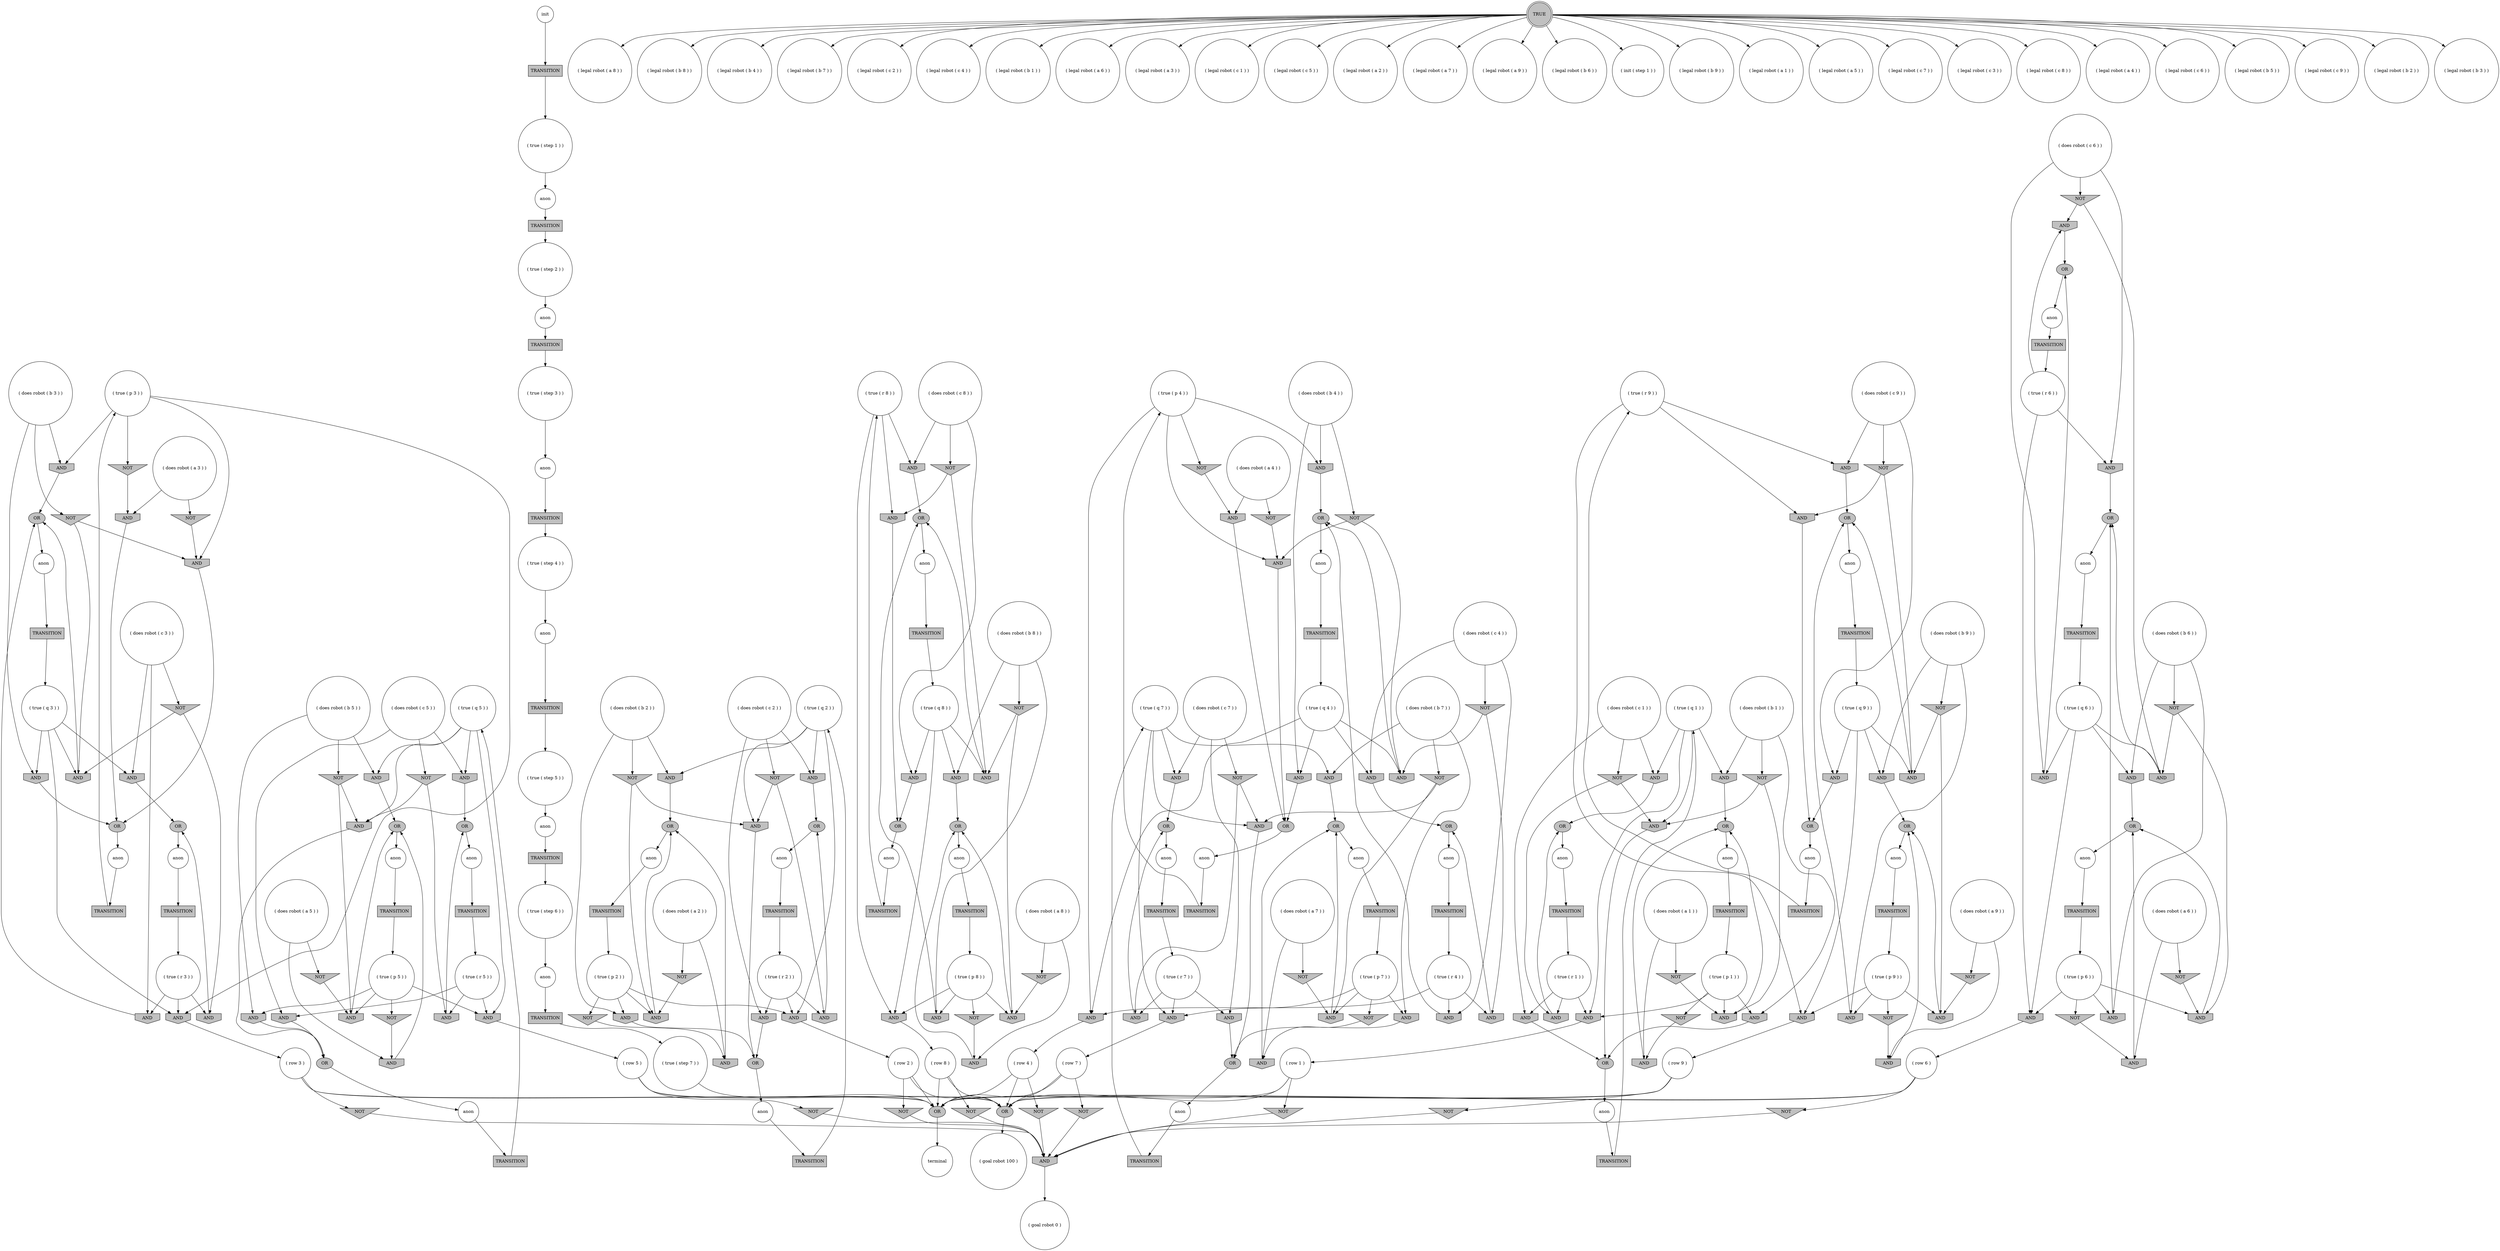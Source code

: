 digraph propNet
{
	"@2a85f3d6"[shape=invhouse, style= filled, fillcolor=grey, label="AND"]; "@2a85f3d6"->"@7379567c"; 
	"@4ee3990b"[shape=ellipse, style= filled, fillcolor=grey, label="OR"]; "@4ee3990b"->"@4054c9a3"; 
	"@4fee225"[shape=circle, style= filled, fillcolor=white, label="( true ( p 3 ) )"]; "@4fee225"->"@5e87512"; "@4fee225"->"@6ed8a125"; "@4fee225"->"@7a0d637d"; "@4fee225"->"@46f5331a"; 
	"@604c9c17"[shape=invhouse, style= filled, fillcolor=grey, label="AND"]; "@604c9c17"->"@27ecfcd9"; 
	"@3dccbdf7"[shape=circle, style= filled, fillcolor=white, label="( true ( step 7 ) )"]; "@3dccbdf7"->"@447d4275"; 
	"@a200d0c"[shape=circle, style= filled, fillcolor=white, label="( does robot ( b 9 ) )"]; "@a200d0c"->"@7dcb3cd"; "@a200d0c"->"@1e311410"; "@a200d0c"->"@3e389405"; 
	"@5b181df3"[shape=invhouse, style= filled, fillcolor=grey, label="AND"]; "@5b181df3"->"@2a717ef5"; 
	"@78faa02"[shape=circle, style= filled, fillcolor=white, label="( does robot ( a 2 ) )"]; "@78faa02"->"@68e26d2e"; "@78faa02"->"@1259b924"; 
	"@4d0948bd"[shape=circle, style= filled, fillcolor=white, label="( legal robot ( a 8 ) )"]; 
	"@19d1b44b"[shape=circle, style= filled, fillcolor=white, label="( legal robot ( b 8 ) )"]; 
	"@a32087b"[shape=invtriangle, style= filled, fillcolor=grey, label="NOT"]; "@a32087b"->"@5acac877"; "@a32087b"->"@7ab05cd7"; 
	"@72d86c58"[shape=invhouse, style= filled, fillcolor=grey, label="AND"]; "@72d86c58"->"@36656758"; 
	"@69099257"[shape=box, style= filled, fillcolor=grey, label="TRANSITION"]; "@69099257"->"@239d5fe6"; 
	"@3c250cce"[shape=invtriangle, style= filled, fillcolor=grey, label="NOT"]; "@3c250cce"->"@246bc73b"; "@3c250cce"->"@7ab05cd7"; 
	"@3b7a687b"[shape=invhouse, style= filled, fillcolor=grey, label="AND"]; "@3b7a687b"->"@2fe41869"; 
	"@2a788315"[shape=ellipse, style= filled, fillcolor=grey, label="OR"]; "@2a788315"->"@4de5ed7b"; 
	"@68e26d2e"[shape=invtriangle, style= filled, fillcolor=grey, label="NOT"]; "@68e26d2e"->"@246bc73b"; 
	"@62e8ef4c"[shape=circle, style= filled, fillcolor=white, label="( true ( q 7 ) )"]; "@62e8ef4c"->"@89de832"; "@62e8ef4c"->"@208c5a4f"; "@62e8ef4c"->"@44d79c75"; "@62e8ef4c"->"@40389922"; 
	"@5c66b06b"[shape=box, style= filled, fillcolor=grey, label="TRANSITION"]; "@5c66b06b"->"@36fb2f8"; 
	"@60f0761a"[shape=invhouse, style= filled, fillcolor=grey, label="AND"]; "@60f0761a"->"@4daaf194"; 
	"@4f0e284f"[shape=circle, style= filled, fillcolor=white, label="anon"]; "@4f0e284f"->"@5c66b06b"; 
	"@3dd4ab05"[shape=invhouse, style= filled, fillcolor=grey, label="AND"]; "@3dd4ab05"->"@14985016"; 
	"@5437086a"[shape=box, style= filled, fillcolor=grey, label="TRANSITION"]; "@5437086a"->"@88d00c6"; 
	"@5987955b"[shape=invtriangle, style= filled, fillcolor=grey, label="NOT"]; "@5987955b"->"@545eb748"; 
	"@5a347448"[shape=circle, style= filled, fillcolor=white, label="anon"]; "@5a347448"->"@763dcf03"; 
	"@49cda7e7"[shape=circle, style= filled, fillcolor=white, label="( true ( r 3 ) )"]; "@49cda7e7"->"@46f5331a"; "@49cda7e7"->"@3a65724d"; "@49cda7e7"->"@6d6de4e1"; 
	"@34bdb859"[shape=circle, style= filled, fillcolor=white, label="( does robot ( a 4 ) )"]; "@34bdb859"->"@1391f61c"; "@34bdb859"->"@391a74ef"; 
	"@53d26552"[shape=invhouse, style= filled, fillcolor=grey, label="AND"]; "@53d26552"->"@2a788315"; 
	"@4d68af51"[shape=ellipse, style= filled, fillcolor=grey, label="OR"]; "@4d68af51"->"@13ce168b"; 
	"@57398044"[shape=invhouse, style= filled, fillcolor=grey, label="AND"]; "@57398044"->"@47a5f7d3"; 
	"@51de8adb"[shape=invhouse, style= filled, fillcolor=grey, label="AND"]; "@51de8adb"->"@3f2a09d5"; 
	"@d032cf5"[shape=circle, style= filled, fillcolor=white, label="( legal robot ( b 4 ) )"]; 
	"@7366c3a0"[shape=box, style= filled, fillcolor=grey, label="TRANSITION"]; "@7366c3a0"->"@2dd7e4d6"; 
	"@4631c43f"[shape=invhouse, style= filled, fillcolor=grey, label="AND"]; "@4631c43f"->"@3f2a09d5"; 
	"@61747f59"[shape=circle, style= filled, fillcolor=white, label="( true ( p 1 ) )"]; "@61747f59"->"@6719fc9e"; "@61747f59"->"@3b7a687b"; "@61747f59"->"@4daa34dc"; "@61747f59"->"@382f3bf0"; 
	"@697eb767"[shape=invhouse, style= filled, fillcolor=grey, label="AND"]; "@697eb767"->"@4bcd2d49"; 
	"@7a3e72"[shape=circle, style= filled, fillcolor=white, label="( true ( r 9 ) )"]; "@7a3e72"->"@72d86c58"; "@7a3e72"->"@22509bfc"; "@7a3e72"->"@615e7597"; 
	"@6f548414"[shape=circle, style= filled, fillcolor=white, label="anon"]; "@6f548414"->"@294e430c"; 
	"@1837b90c"[shape=circle, style= filled, fillcolor=white, label="( does robot ( a 6 ) )"]; "@1837b90c"->"@7255cf3f"; "@1837b90c"->"@5270cdd2"; 
	"@428c6e04"[shape=invtriangle, style= filled, fillcolor=grey, label="NOT"]; "@428c6e04"->"@4cb88448"; 
	"@5eb10190"[shape=circle, style= filled, fillcolor=white, label="( legal robot ( b 7 ) )"]; 
	"@500ab58d"[shape=circle, style= filled, fillcolor=white, label="( true ( step 5 ) )"]; "@500ab58d"->"@2bd9c3e7"; 
	"@21ff3fcf"[shape=ellipse, style= filled, fillcolor=grey, label="OR"]; "@21ff3fcf"->"@7cb64078"; 
	"@6ba5d6d6"[shape=invhouse, style= filled, fillcolor=grey, label="AND"]; "@6ba5d6d6"->"@5b489c06"; 
	"@79444986"[shape=box, style= filled, fillcolor=grey, label="TRANSITION"]; "@79444986"->"@6437153d"; 
	"@32c5f9fe"[shape=circle, style= filled, fillcolor=white, label="( legal robot ( c 2 ) )"]; 
	"@7255cf3f"[shape=invtriangle, style= filled, fillcolor=grey, label="NOT"]; "@7255cf3f"->"@2e686cea"; 
	"@1a18c28a"[shape=invtriangle, style= filled, fillcolor=grey, label="NOT"]; "@1a18c28a"->"@4cb88448"; 
	"@5cd5a2a9"[shape=invtriangle, style= filled, fillcolor=grey, label="NOT"]; "@5cd5a2a9"->"@697eb767"; "@5cd5a2a9"->"@4daa34dc"; 
	"@36656758"[shape=circle, style= filled, fillcolor=white, label="( row 9 )"]; "@36656758"->"@25f45022"; "@36656758"->"@447d4275"; "@36656758"->"@260fa385"; 
	"@763dcf03"[shape=box, style= filled, fillcolor=grey, label="TRANSITION"]; "@763dcf03"->"@73f17a73"; 
	"@b583a80"[shape=circle, style= filled, fillcolor=white, label="anon"]; "@b583a80"->"@69099257"; 
	"@7041825e"[shape=circle, style= filled, fillcolor=white, label="( true ( p 4 ) )"]; "@7041825e"->"@24e1fb6c"; "@7041825e"->"@3a0fbd45"; "@7041825e"->"@7d9ab9c5"; "@7041825e"->"@488d12e4"; 
	"@59e3bddb"[shape=box, style= filled, fillcolor=grey, label="TRANSITION"]; "@59e3bddb"->"@6fbae5f5"; 
	"@5a7691c0"[shape=doublecircle, style= filled, fillcolor=grey, label="TRUE"]; "@5a7691c0"->"@5eb10190"; "@5a7691c0"->"@5d038b78"; "@5a7691c0"->"@1b845568"; "@5a7691c0"->"@aede59e"; "@5a7691c0"->"@690aefdb"; "@5a7691c0"->"@32c5f9fe"; "@5a7691c0"->"@8059dbd"; "@5a7691c0"->"@3ae86a5f"; "@5a7691c0"->"@87dedad"; "@5a7691c0"->"@4d0948bd"; "@5a7691c0"->"@19d1b44b"; "@5a7691c0"->"@1e5b02a6"; "@5a7691c0"->"@75e4f66a"; "@5a7691c0"->"@1693b52b"; "@5a7691c0"->"@37efd36"; "@5a7691c0"->"@36ddc581"; "@5a7691c0"->"@48586403"; "@5a7691c0"->"@230e2610"; "@5a7691c0"->"@13b9a2fd"; "@5a7691c0"->"@d032cf5"; "@5a7691c0"->"@639facbc"; "@5a7691c0"->"@1271ba"; "@5a7691c0"->"@1c8697ce"; "@5a7691c0"->"@7b9a29"; "@5a7691c0"->"@621e605"; "@5a7691c0"->"@28b6e768"; "@5a7691c0"->"@4b7c8f7f"; "@5a7691c0"->"@3b5b25a1"; 
	"@382f3bf0"[shape=invhouse, style= filled, fillcolor=grey, label="AND"]; "@382f3bf0"->"@4bcd2d49"; 
	"@59727745"[shape=invhouse, style= filled, fillcolor=grey, label="AND"]; "@59727745"->"@4bcd2d49"; 
	"@1e311410"[shape=invhouse, style= filled, fillcolor=grey, label="AND"]; "@1e311410"->"@5b489c06"; 
	"@22509bfc"[shape=invhouse, style= filled, fillcolor=grey, label="AND"]; "@22509bfc"->"@213e2b4a"; 
	"@6f54c08a"[shape=box, style= filled, fillcolor=grey, label="TRANSITION"]; "@6f54c08a"->"@7041825e"; 
	"@59c87031"[shape=box, style= filled, fillcolor=grey, label="TRANSITION"]; "@59c87031"->"@654481bb"; 
	"@5e7d093a"[shape=circle, style= filled, fillcolor=white, label="( does robot ( c 7 ) )"]; "@5e7d093a"->"@7b60e796"; "@5e7d093a"->"@777490ad"; "@5e7d093a"->"@208c5a4f"; 
	"@488d12e4"[shape=invhouse, style= filled, fillcolor=grey, label="AND"]; "@488d12e4"->"@1997f158"; 
	"@4302a01f"[shape=invtriangle, style= filled, fillcolor=grey, label="NOT"]; "@4302a01f"->"@4b48f7e0"; "@4302a01f"->"@615e7597"; 
	"@5f47ff11"[shape=circle, style= filled, fillcolor=white, label="( does robot ( c 8 ) )"]; "@5f47ff11"->"@45a1472d"; "@5f47ff11"->"@604c9c17"; "@5f47ff11"->"@397af435"; 
	"@1461c98"[shape=circle, style= filled, fillcolor=white, label="anon"]; "@1461c98"->"@6f93ee4"; 
	"@6ed8a125"[shape=invtriangle, style= filled, fillcolor=grey, label="NOT"]; "@6ed8a125"->"@503bbcfd"; 
	"@69beea90"[shape=circle, style= filled, fillcolor=white, label="( true ( step 2 ) )"]; "@69beea90"->"@5358aac4"; 
	"@47a5f7d3"[shape=circle, style= filled, fillcolor=white, label="( row 5 )"]; "@47a5f7d3"->"@25f45022"; "@47a5f7d3"->"@373968f1"; "@47a5f7d3"->"@447d4275"; 
	"@682f8c99"[shape=circle, style= filled, fillcolor=white, label="anon"]; "@682f8c99"->"@1d262f7c"; 
	"@37cc1f09"[shape=circle, style= filled, fillcolor=white, label="anon"]; "@37cc1f09"->"@59e3bddb"; 
	"@709fa12f"[shape=invhouse, style= filled, fillcolor=grey, label="AND"]; "@709fa12f"->"@7379567c"; 
	"@7379567c"[shape=ellipse, style= filled, fillcolor=grey, label="OR"]; "@7379567c"->"@231d221e"; 
	"@40389922"[shape=invhouse, style= filled, fillcolor=grey, label="AND"]; "@40389922"->"@41556f4c"; 
	"@252cdd20"[shape=box, style= filled, fillcolor=grey, label="TRANSITION"]; "@252cdd20"->"@62e8ef4c"; 
	"@239d5fe6"[shape=circle, style= filled, fillcolor=white, label="( true ( q 1 ) )"]; "@239d5fe6"->"@3b7a687b"; "@239d5fe6"->"@697eb767"; "@239d5fe6"->"@1e26fbfc"; "@239d5fe6"->"@60f0761a"; 
	"@226946d2"[shape=circle, style= filled, fillcolor=white, label="( does robot ( c 3 ) )"]; "@226946d2"->"@7896b1b8"; "@226946d2"->"@2331ebb3"; "@226946d2"->"@3a65724d"; 
	"@2331ebb3"[shape=invhouse, style= filled, fillcolor=grey, label="AND"]; "@2331ebb3"->"@29be513c"; 
	"@3f2221f6"[shape=box, style= filled, fillcolor=grey, label="TRANSITION"]; "@3f2221f6"->"@7929b073"; 
	"@2da896a4"[shape=circle, style= filled, fillcolor=white, label="( true ( q 3 ) )"]; "@2da896a4"->"@2331ebb3"; "@2da896a4"->"@54182d86"; "@2da896a4"->"@46f5331a"; "@2da896a4"->"@27013985"; 
	"@7db81d4f"[shape=invtriangle, style= filled, fillcolor=grey, label="NOT"]; "@7db81d4f"->"@4cb88448"; 
	"@3b8845af"[shape=circle, style= filled, fillcolor=white, label="( true ( q 9 ) )"]; "@3b8845af"->"@72d86c58"; "@3b8845af"->"@1e311410"; "@3b8845af"->"@4b48f7e0"; "@3b8845af"->"@3a0b2771"; 
	"@8059dbd"[shape=circle, style= filled, fillcolor=white, label="( legal robot ( c 1 ) )"]; 
	"@690aefdb"[shape=circle, style= filled, fillcolor=white, label="( legal robot ( a 3 ) )"]; 
	"@c1dfe1a"[shape=box, style= filled, fillcolor=grey, label="TRANSITION"]; "@c1dfe1a"->"@4fee225"; 
	"@260fa385"[shape=invtriangle, style= filled, fillcolor=grey, label="NOT"]; "@260fa385"->"@4cb88448"; 
	"@3ae86a5f"[shape=circle, style= filled, fillcolor=white, label="( legal robot ( c 5 ) )"]; 
	"@87dedad"[shape=circle, style= filled, fillcolor=white, label="( legal robot ( a 2 ) )"]; 
	"@7a2760f"[shape=circle, style= filled, fillcolor=white, label="( true ( q 2 ) )"]; "@7a2760f"->"@28825459"; "@7a2760f"->"@2677622b"; "@7a2760f"->"@3f8b995c"; "@7a2760f"->"@7ab05cd7"; 
	"@64f007ad"[shape=box, style= filled, fillcolor=grey, label="TRANSITION"]; "@64f007ad"->"@6dc8f3cd"; 
	"@4e44ac6a"[shape=invhouse, style= filled, fillcolor=grey, label="AND"]; "@4e44ac6a"->"@3bba1894"; 
	"@503bbcfd"[shape=invhouse, style= filled, fillcolor=grey, label="AND"]; "@503bbcfd"->"@2142c63f"; 
	"@747df42c"[shape=invhouse, style= filled, fillcolor=grey, label="AND"]; "@747df42c"->"@5b489c06"; 
	"@4ad9d6ae"[shape=circle, style= filled, fillcolor=white, label="( does robot ( c 1 ) )"]; "@4ad9d6ae"->"@59727745"; "@4ad9d6ae"->"@60f0761a"; "@4ad9d6ae"->"@6774a144"; 
	"@48586403"[shape=circle, style= filled, fillcolor=white, label="( legal robot ( a 1 ) )"]; 
	"@d325aef"[shape=box, style= filled, fillcolor=grey, label="TRANSITION"]; "@d325aef"->"@69beea90"; 
	"@67cd2b82"[shape=circle, style= filled, fillcolor=white, label="anon"]; "@67cd2b82"->"@1b4920f8"; 
	"@7926b165"[shape=circle, style= filled, fillcolor=white, label="anon"]; "@7926b165"->"@515632d"; 
	"@7ab05cd7"[shape=invhouse, style= filled, fillcolor=grey, label="AND"]; "@7ab05cd7"->"@3f2a09d5"; 
	"@702d2da4"[shape=invtriangle, style= filled, fillcolor=grey, label="NOT"]; "@702d2da4"->"@4cb88448"; 
	"@7e91259"[shape=circle, style= filled, fillcolor=white, label="init"]; "@7e91259"->"@56b3951d"; 
	"@28825459"[shape=invhouse, style= filled, fillcolor=grey, label="AND"]; "@28825459"->"@31602bbc"; 
	"@2142c63f"[shape=ellipse, style= filled, fillcolor=grey, label="OR"]; "@2142c63f"->"@26e56328"; 
	"@45cd1cea"[shape=invhouse, style= filled, fillcolor=grey, label="AND"]; "@45cd1cea"->"@4ee3990b"; 
	"@6f93ee4"[shape=box, style= filled, fillcolor=grey, label="TRANSITION"]; "@6f93ee4"->"@61747f59"; 
	"@5527f4f9"[shape=circle, style= filled, fillcolor=white, label="( does robot ( c 4 ) )"]; "@5527f4f9"->"@3dd4ab05"; "@5527f4f9"->"@3339ed6d"; "@5527f4f9"->"@d38d2fc"; 
	"@77b31c23"[shape=invtriangle, style= filled, fillcolor=grey, label="NOT"]; "@77b31c23"->"@ffc7b3a"; 
	"@2dd7e4d6"[shape=circle, style= filled, fillcolor=white, label="( true ( r 7 ) )"]; "@2dd7e4d6"->"@7b60e796"; "@2dd7e4d6"->"@5c68b20"; "@2dd7e4d6"->"@40389922"; 
	"@6e8d1800"[shape=circle, style= filled, fillcolor=white, label="( does robot ( a 5 ) )"]; "@6e8d1800"->"@ffc7b3a"; "@6e8d1800"->"@7122e0b3"; 
	"@2ec50561"[shape=circle, style= filled, fillcolor=white, label="( row 8 )"]; "@2ec50561"->"@25f45022"; "@2ec50561"->"@702d2da4"; "@2ec50561"->"@447d4275"; 
	"@28b6e768"[shape=circle, style= filled, fillcolor=white, label="( legal robot ( c 9 ) )"]; 
	"@1b186cf9"[shape=circle, style= filled, fillcolor=white, label="( row 3 )"]; "@1b186cf9"->"@25f45022"; "@1b186cf9"->"@428c6e04"; "@1b186cf9"->"@447d4275"; 
	"@21044daf"[shape=invhouse, style= filled, fillcolor=grey, label="AND"]; "@21044daf"->"@7132c515"; 
	"@33469a69"[shape=invhouse, style= filled, fillcolor=grey, label="AND"]; "@33469a69"->"@3bba1894"; 
	"@7791c263"[shape=invhouse, style= filled, fillcolor=grey, label="AND"]; "@7791c263"->"@27ecfcd9"; 
	"@9b7c63f"[shape=ellipse, style= filled, fillcolor=grey, label="OR"]; "@9b7c63f"->"@385715"; 
	"@1bb1deea"[shape=circle, style= filled, fillcolor=white, label="anon"]; "@1bb1deea"->"@72373a9c"; 
	"@28ce41cc"[shape=circle, style= filled, fillcolor=white, label="( does robot ( b 5 ) )"]; "@28ce41cc"->"@15357784"; "@28ce41cc"->"@4903f4aa"; "@28ce41cc"->"@7d41cd01"; 
	"@231d221e"[shape=circle, style= filled, fillcolor=white, label="anon"]; "@231d221e"->"@35f784d7"; 
	"@72b0f2b2"[shape=circle, style= filled, fillcolor=white, label="( true ( r 4 ) )"]; "@72b0f2b2"->"@3339ed6d"; "@72b0f2b2"->"@488d12e4"; "@72b0f2b2"->"@da3a52c"; 
	"@4903f4aa"[shape=invhouse, style= filled, fillcolor=grey, label="AND"]; "@4903f4aa"->"@3a09a47d"; 
	"@2f995c9a"[shape=box, style= filled, fillcolor=grey, label="TRANSITION"]; "@2f995c9a"->"@372f2b32"; 
	"@45a1472d"[shape=invhouse, style= filled, fillcolor=grey, label="AND"]; "@45a1472d"->"@3aa1e2da"; 
	"@7c260829"[shape=invtriangle, style= filled, fillcolor=grey, label="NOT"]; "@7c260829"->"@24e1fb6c"; "@7c260829"->"@53d26552"; 
	"@397af435"[shape=invtriangle, style= filled, fillcolor=grey, label="NOT"]; "@397af435"->"@3736e10e"; "@397af435"->"@19fc4e"; 
	"@76c5a2f7"[shape=box, style= filled, fillcolor=grey, label="TRANSITION"]; "@76c5a2f7"->"@2da896a4"; 
	"@35f784d7"[shape=box, style= filled, fillcolor=grey, label="TRANSITION"]; "@35f784d7"->"@404b7c69"; 
	"@51707653"[shape=invtriangle, style= filled, fillcolor=grey, label="NOT"]; "@51707653"->"@2e686cea"; "@51707653"->"@6135b95d"; 
	"@da3a52c"[shape=invhouse, style= filled, fillcolor=grey, label="AND"]; "@da3a52c"->"@14985016"; 
	"@615e7597"[shape=invhouse, style= filled, fillcolor=grey, label="AND"]; "@615e7597"->"@3b6cdbb8"; 
	"@20eb607d"[shape=invhouse, style= filled, fillcolor=grey, label="AND"]; "@20eb607d"->"@3755e508"; 
	"@7896b1b8"[shape=invtriangle, style= filled, fillcolor=grey, label="NOT"]; "@7896b1b8"->"@6d6de4e1"; "@7896b1b8"->"@27013985"; 
	"@6719fc9e"[shape=invtriangle, style= filled, fillcolor=grey, label="NOT"]; "@6719fc9e"->"@5b181df3"; 
	"@75e4f66a"[shape=circle, style= filled, fillcolor=white, label="( legal robot ( a 9 ) )"]; 
	"@2fe6707"[shape=box, style= filled, fillcolor=grey, label="TRANSITION"]; "@2fe6707"->"@6ce5d622"; 
	"@57425f38"[shape=circle, style= filled, fillcolor=white, label="anon"]; "@57425f38"->"@5fb57890"; 
	"@36ddc581"[shape=circle, style= filled, fillcolor=white, label="( legal robot ( b 9 ) )"]; 
	"@1fe5052b"[shape=circle, style= filled, fillcolor=white, label="( true ( p 2 ) )"]; "@1fe5052b"->"@28825459"; "@1fe5052b"->"@51de8adb"; "@1fe5052b"->"@6531767b"; "@1fe5052b"->"@246bc73b"; 
	"@5270cdd2"[shape=invhouse, style= filled, fillcolor=grey, label="AND"]; "@5270cdd2"->"@3755e508"; 
	"@6774a144"[shape=invtriangle, style= filled, fillcolor=grey, label="NOT"]; "@6774a144"->"@697eb767"; "@6774a144"->"@1a07ac6c"; 
	"@203ba002"[shape=invtriangle, style= filled, fillcolor=grey, label="NOT"]; "@203ba002"->"@2a85f3d6"; "@203ba002"->"@6135b95d"; 
	"@76d4d81"[shape=circle, style= filled, fillcolor=white, label="( true ( step 6 ) )"]; "@76d4d81"->"@57425f38"; 
	"@5358aac4"[shape=circle, style= filled, fillcolor=white, label="anon"]; "@5358aac4"->"@59c87031"; 
	"@13b9a2fd"[shape=circle, style= filled, fillcolor=white, label="( legal robot ( c 7 ) )"]; 
	"@4de5ed7b"[shape=circle, style= filled, fillcolor=white, label="anon"]; "@4de5ed7b"->"@5113de03"; 
	"@54a5f709"[shape=invtriangle, style= filled, fillcolor=grey, label="NOT"]; "@54a5f709"->"@7a0d637d"; 
	"@f4e6d"[shape=circle, style= filled, fillcolor=white, label="( does robot ( c 6 ) )"]; "@f4e6d"->"@203ba002"; "@f4e6d"->"@8e43b44"; "@f4e6d"->"@709fa12f"; 
	"@52b41541"[shape=circle, style= filled, fillcolor=white, label="( true ( p 5 ) )"]; "@52b41541"->"@4903f4aa"; "@52b41541"->"@57398044"; "@52b41541"->"@6afa3ce5"; "@52b41541"->"@77b31c23"; 
	"@3b6cdbb8"[shape=ellipse, style= filled, fillcolor=grey, label="OR"]; "@3b6cdbb8"->"@67cd2b82"; 
	"@6e6e056e"[shape=ellipse, style= filled, fillcolor=grey, label="OR"]; "@6e6e056e"->"@7926b165"; 
	"@3f8b995c"[shape=invhouse, style= filled, fillcolor=grey, label="AND"]; "@3f8b995c"->"@6e6e056e"; 
	"@60437dcb"[shape=circle, style= filled, fillcolor=white, label="( true ( p 8 ) )"]; "@60437dcb"->"@734893da"; "@60437dcb"->"@63376afa"; "@60437dcb"->"@33469a69"; "@60437dcb"->"@7791c263"; 
	"@1d262f7c"[shape=box, style= filled, fillcolor=grey, label="TRANSITION"]; "@1d262f7c"->"@49c68e73"; 
	"@246bc73b"[shape=invhouse, style= filled, fillcolor=grey, label="AND"]; "@246bc73b"->"@6e6e056e"; 
	"@73f17a73"[shape=circle, style= filled, fillcolor=white, label="( true ( r 8 ) )"]; "@73f17a73"->"@3736e10e"; "@73f17a73"->"@734893da"; "@73f17a73"->"@604c9c17"; 
	"@63376afa"[shape=invtriangle, style= filled, fillcolor=grey, label="NOT"]; "@63376afa"->"@4b5075f9"; 
	"@36a3bb2e"[shape=circle, style= filled, fillcolor=white, label="anon"]; "@36a3bb2e"->"@1d59e6df"; 
	"@2ef49ac3"[shape=invhouse, style= filled, fillcolor=grey, label="AND"]; "@2ef49ac3"->"@4ee3990b"; 
	"@3f2a09d5"[shape=ellipse, style= filled, fillcolor=grey, label="OR"]; "@3f2a09d5"->"@60eb9f58"; 
	"@53e20a9a"[shape=box, style= filled, fillcolor=grey, label="TRANSITION"]; "@53e20a9a"->"@7a2760f"; 
	"@1f5b44d6"[shape=circle, style= filled, fillcolor=white, label="anon"]; "@1f5b44d6"->"@5437086a"; 
	"@7dcb3cd"[shape=invhouse, style= filled, fillcolor=grey, label="AND"]; "@7dcb3cd"->"@213e2b4a"; 
	"@54182d86"[shape=invhouse, style= filled, fillcolor=grey, label="AND"]; "@54182d86"->"@2142c63f"; 
	"@7d9ab9c5"[shape=invtriangle, style= filled, fillcolor=grey, label="NOT"]; "@7d9ab9c5"->"@391a74ef"; 
	"@7cb64078"[shape=circle, style= filled, fillcolor=white, label="anon"]; "@7cb64078"->"@79444986"; 
	"@88d00c6"[shape=circle, style= filled, fillcolor=white, label="( true ( step 4 ) )"]; "@88d00c6"->"@6f548414"; 
	"@7ef72e77"[shape=circle, style= filled, fillcolor=white, label="( true ( step 1 ) )"]; "@7ef72e77"->"@17f7be7b"; 
	"@56b3951d"[shape=box, style= filled, fillcolor=grey, label="TRANSITION"]; "@56b3951d"->"@7ef72e77"; 
	"@2e686cea"[shape=invhouse, style= filled, fillcolor=grey, label="AND"]; "@2e686cea"->"@3755e508"; 
	"@41556f4c"[shape=circle, style= filled, fillcolor=white, label="( row 7 )"]; "@41556f4c"->"@25f45022"; "@41556f4c"->"@4f8bff68"; "@41556f4c"->"@447d4275"; 
	"@1693b52b"[shape=circle, style= filled, fillcolor=white, label="( legal robot ( b 6 ) )"]; 
	"@46f5331a"[shape=invhouse, style= filled, fillcolor=grey, label="AND"]; "@46f5331a"->"@1b186cf9"; 
	"@3244331c"[shape=circle, style= filled, fillcolor=white, label="( true ( q 4 ) )"]; "@3244331c"->"@3dd4ab05"; "@3244331c"->"@2069a6cb"; "@3244331c"->"@53d26552"; "@3244331c"->"@488d12e4"; 
	"@3cdc904a"[shape=circle, style= filled, fillcolor=white, label="( true ( r 5 ) )"]; "@3cdc904a"->"@57398044"; "@3cdc904a"->"@292e2fba"; "@3cdc904a"->"@2ef49ac3"; 
	"@7d41cd01"[shape=invtriangle, style= filled, fillcolor=grey, label="NOT"]; "@7d41cd01"->"@71988d36"; "@7d41cd01"->"@6afa3ce5"; 
	"@5113de03"[shape=box, style= filled, fillcolor=grey, label="TRANSITION"]; "@5113de03"->"@3244331c"; 
	"@2c538cc2"[shape=circle, style= filled, fillcolor=white, label="anon"]; "@2c538cc2"->"@2fe6707"; 
	"@4f8bff68"[shape=invtriangle, style= filled, fillcolor=grey, label="NOT"]; "@4f8bff68"->"@4cb88448"; 
	"@6fbae5f5"[shape=circle, style= filled, fillcolor=white, label="( true ( q 8 ) )"]; "@6fbae5f5"->"@734893da"; "@6fbae5f5"->"@4e44ac6a"; "@6fbae5f5"->"@19fc4e"; "@6fbae5f5"->"@45a1472d"; 
	"@1d256a73"[shape=circle, style= filled, fillcolor=white, label="( does robot ( c 5 ) )"]; "@1d256a73"->"@292e2fba"; "@1d256a73"->"@45cd1cea"; "@1d256a73"->"@1f72e08e"; 
	"@50661532"[shape=circle, style= filled, fillcolor=white, label="( does robot ( b 8 ) )"]; "@50661532"->"@4e44ac6a"; "@50661532"->"@7791c263"; "@50661532"->"@5df9aeda"; 
	"@72373a9c"[shape=box, style= filled, fillcolor=grey, label="TRANSITION"]; "@72373a9c"->"@72b0f2b2"; 
	"@1f72e08e"[shape=invtriangle, style= filled, fillcolor=grey, label="NOT"]; "@1f72e08e"->"@71988d36"; "@1f72e08e"->"@2ef49ac3"; 
	"@5e87512"[shape=invhouse, style= filled, fillcolor=grey, label="AND"]; "@5e87512"->"@4d68af51"; 
	"@24e1fb6c"[shape=invhouse, style= filled, fillcolor=grey, label="AND"]; "@24e1fb6c"->"@9b7c63f"; 
	"@3736e10e"[shape=invhouse, style= filled, fillcolor=grey, label="AND"]; "@3736e10e"->"@3aa1e2da"; 
	"@734893da"[shape=invhouse, style= filled, fillcolor=grey, label="AND"]; "@734893da"->"@2ec50561"; 
	"@4271c5bc"[shape=circle, style= filled, fillcolor=white, label="anon"]; "@4271c5bc"->"@2f995c9a"; 
	"@54bec43f"[shape=invhouse, style= filled, fillcolor=grey, label="AND"]; "@54bec43f"->"@d2a7c1e"; 
	"@4b48f7e0"[shape=invhouse, style= filled, fillcolor=grey, label="AND"]; "@4b48f7e0"->"@213e2b4a"; 
	"@208c5a4f"[shape=invhouse, style= filled, fillcolor=grey, label="AND"]; "@208c5a4f"->"@7e820d53"; 
	"@4cb88448"[shape=invhouse, style= filled, fillcolor=grey, label="AND"]; "@4cb88448"->"@76ea7776"; 
	"@3a0b2771"[shape=invhouse, style= filled, fillcolor=grey, label="AND"]; "@3a0b2771"->"@3b6cdbb8"; 
	"@246972f1"[shape=box, style= filled, fillcolor=grey, label="TRANSITION"]; "@246972f1"->"@3b8845af"; 
	"@dc74f8d"[shape=circle, style= filled, fillcolor=white, label="anon"]; "@dc74f8d"->"@4a8822a0"; 
	"@1c8697ce"[shape=circle, style= filled, fillcolor=white, label="( legal robot ( a 4 ) )"]; 
	"@621e605"[shape=circle, style= filled, fillcolor=white, label="( legal robot ( b 5 ) )"]; 
	"@2069a6cb"[shape=invhouse, style= filled, fillcolor=grey, label="AND"]; "@2069a6cb"->"@9b7c63f"; 
	"@3755e508"[shape=ellipse, style= filled, fillcolor=grey, label="OR"]; "@3755e508"->"@682f8c99"; 
	"@654481bb"[shape=circle, style= filled, fillcolor=white, label="( true ( step 3 ) )"]; "@654481bb"->"@1f5b44d6"; 
	"@4e64f6fe"[shape=circle, style= filled, fillcolor=white, label="( does robot ( a 7 ) )"]; "@4e64f6fe"->"@545eb748"; "@4e64f6fe"->"@4693c5e7"; 
	"@663f3fbd"[shape=ellipse, style= filled, fillcolor=grey, label="OR"]; "@663f3fbd"->"@4271c5bc"; 
	"@7d8e9adf"[shape=box, style= filled, fillcolor=grey, label="TRANSITION"]; "@7d8e9adf"->"@76d4d81"; 
	"@7122e0b3"[shape=invtriangle, style= filled, fillcolor=grey, label="NOT"]; "@7122e0b3"->"@6afa3ce5"; 
	"@3a09a47d"[shape=ellipse, style= filled, fillcolor=grey, label="OR"]; "@3a09a47d"->"@4f0e284f"; 
	"@1cf7cbd1"[shape=invtriangle, style= filled, fillcolor=grey, label="NOT"]; "@1cf7cbd1"->"@33469a69"; 
	"@837e21f"[shape=invtriangle, style= filled, fillcolor=grey, label="NOT"]; "@837e21f"->"@4daa34dc"; 
	"@5df9aeda"[shape=invtriangle, style= filled, fillcolor=grey, label="NOT"]; "@5df9aeda"->"@19fc4e"; "@5df9aeda"->"@33469a69"; 
	"@31602bbc"[shape=circle, style= filled, fillcolor=white, label="( row 2 )"]; "@31602bbc"->"@25f45022"; "@31602bbc"->"@7db81d4f"; "@31602bbc"->"@447d4275"; 
	"@3e087400"[shape=circle, style= filled, fillcolor=white, label="( does robot ( a 8 ) )"]; "@3e087400"->"@4b5075f9"; "@3e087400"->"@1cf7cbd1"; 
	"@4daaf194"[shape=ellipse, style= filled, fillcolor=grey, label="OR"]; "@4daaf194"->"@11da5362"; 
	"@324a897c"[shape=circle, style= filled, fillcolor=white, label="( does robot ( c 9 ) )"]; "@324a897c"->"@22509bfc"; "@324a897c"->"@4302a01f"; "@324a897c"->"@3a0b2771"; 
	"@788c1852"[shape=circle, style= filled, fillcolor=white, label="anon"]; "@788c1852"->"@246972f1"; 
	"@1391f61c"[shape=invtriangle, style= filled, fillcolor=grey, label="NOT"]; "@1391f61c"->"@24e1fb6c"; 
	"@6fe99db4"[shape=invtriangle, style= filled, fillcolor=grey, label="NOT"]; "@6fe99db4"->"@5270cdd2"; 
	"@23f9e6e5"[shape=invtriangle, style= filled, fillcolor=grey, label="NOT"]; "@23f9e6e5"->"@6ba5d6d6"; 
	"@2677622b"[shape=invhouse, style= filled, fillcolor=grey, label="AND"]; "@2677622b"->"@663f3fbd"; 
	"@2a717ef5"[shape=ellipse, style= filled, fillcolor=grey, label="OR"]; "@2a717ef5"->"@1461c98"; 
	"@292e2fba"[shape=invhouse, style= filled, fillcolor=grey, label="AND"]; "@292e2fba"->"@3a09a47d"; 
	"@ffc7b3a"[shape=invhouse, style= filled, fillcolor=grey, label="AND"]; "@ffc7b3a"->"@72dd23cf"; 
	"@6531767b"[shape=invtriangle, style= filled, fillcolor=grey, label="NOT"]; "@6531767b"->"@1259b924"; 
	"@3aa1e2da"[shape=ellipse, style= filled, fillcolor=grey, label="OR"]; "@3aa1e2da"->"@5a347448"; 
	"@1e5b02a6"[shape=circle, style= filled, fillcolor=white, label="( legal robot ( a 7 ) )"]; 
	"@2fe41869"[shape=circle, style= filled, fillcolor=white, label="( row 1 )"]; "@2fe41869"->"@25f45022"; "@2fe41869"->"@3a8721bd"; "@2fe41869"->"@447d4275"; 
	"@5fb57890"[shape=box, style= filled, fillcolor=grey, label="TRANSITION"]; "@5fb57890"->"@3dccbdf7"; 
	"@6dc8f3cd"[shape=circle, style= filled, fillcolor=white, label="( true ( r 1 ) )"]; "@6dc8f3cd"->"@59727745"; "@6dc8f3cd"->"@3b7a687b"; "@6dc8f3cd"->"@1a07ac6c"; 
	"@603a9c52"[shape=circle, style= filled, fillcolor=white, label="anon"]; "@603a9c52"->"@252cdd20"; 
	"@29be513c"[shape=ellipse, style= filled, fillcolor=grey, label="OR"]; "@29be513c"->"@dc74f8d"; 
	"@777490ad"[shape=invtriangle, style= filled, fillcolor=grey, label="NOT"]; "@777490ad"->"@5c68b20"; "@777490ad"->"@44d79c75"; 
	"@4bcd2d49"[shape=ellipse, style= filled, fillcolor=grey, label="OR"]; "@4bcd2d49"->"@b583a80"; 
	"@4ab8fba5"[shape=circle, style= filled, fillcolor=white, label="( goal robot 100 )"]; 
	"@213e2b4a"[shape=ellipse, style= filled, fillcolor=grey, label="OR"]; "@213e2b4a"->"@788c1852"; 
	"@14985016"[shape=ellipse, style= filled, fillcolor=grey, label="OR"]; "@14985016"->"@1bb1deea"; 
	"@6ce5d622"[shape=circle, style= filled, fillcolor=white, label="( true ( q 6 ) )"]; "@6ce5d622"->"@20eb607d"; "@6ce5d622"->"@21044daf"; "@6ce5d622"->"@6135b95d"; "@6ce5d622"->"@709fa12f"; 
	"@7929b073"[shape=circle, style= filled, fillcolor=white, label="( true ( p 9 ) )"]; "@7929b073"->"@7dcb3cd"; "@7929b073"->"@72d86c58"; "@7929b073"->"@23f9e6e5"; "@7929b073"->"@747df42c"; 
	"@3a65724d"[shape=invhouse, style= filled, fillcolor=grey, label="AND"]; "@3a65724d"->"@4d68af51"; 
	"@4693c5e7"[shape=invtriangle, style= filled, fillcolor=grey, label="NOT"]; "@4693c5e7"->"@69af0fcf"; 
	"@696e1ccd"[shape=circle, style= filled, fillcolor=white, label="( does robot ( b 2 ) )"]; "@696e1ccd"->"@3c250cce"; "@696e1ccd"->"@51de8adb"; "@696e1ccd"->"@3f8b995c"; 
	"@76ea7776"[shape=circle, style= filled, fillcolor=white, label="( goal robot 0 )"]; 
	"@66de04cd"[shape=invtriangle, style= filled, fillcolor=grey, label="NOT"]; "@66de04cd"->"@7a0d637d"; "@66de04cd"->"@27013985"; 
	"@515632d"[shape=box, style= filled, fillcolor=grey, label="TRANSITION"]; "@515632d"->"@1fe5052b"; 
	"@10ed7f5c"[shape=invhouse, style= filled, fillcolor=grey, label="AND"]; "@10ed7f5c"->"@324a4e31"; 
	"@27ecfcd9"[shape=ellipse, style= filled, fillcolor=grey, label="OR"]; "@27ecfcd9"->"@37cc1f09"; 
	"@639facbc"[shape=circle, style= filled, fillcolor=white, label="( legal robot ( c 3 ) )"]; 
	"@4ec57f88"[shape=circle, style= filled, fillcolor=white, label="( does robot ( a 1 ) )"]; "@4ec57f88"->"@5b181df3"; "@4ec57f88"->"@837e21f"; 
	"@7bfb7cbb"[shape=circle, style= filled, fillcolor=white, label="anon"]; "@7bfb7cbb"->"@3f2221f6"; 
	"@385715"[shape=circle, style= filled, fillcolor=white, label="anon"]; "@385715"->"@6f54c08a"; 
	"@1271ba"[shape=circle, style= filled, fillcolor=white, label="( legal robot ( c 8 ) )"]; 
	"@7b9a29"[shape=circle, style= filled, fillcolor=white, label="( legal robot ( c 6 ) )"]; 
	"@1a07ac6c"[shape=invhouse, style= filled, fillcolor=grey, label="AND"]; "@1a07ac6c"->"@4daaf194"; 
	"@7e820d53"[shape=ellipse, style= filled, fillcolor=grey, label="OR"]; "@7e820d53"->"@c390508"; 
	"@545eb748"[shape=invhouse, style= filled, fillcolor=grey, label="AND"]; "@545eb748"->"@21ff3fcf"; 
	"@1259b924"[shape=invhouse, style= filled, fillcolor=grey, label="AND"]; "@1259b924"->"@6e6e056e"; 
	"@391a74ef"[shape=invhouse, style= filled, fillcolor=grey, label="AND"]; "@391a74ef"->"@9b7c63f"; 
	"@7b963273"[shape=circle, style= filled, fillcolor=white, label="terminal"]; 
	"@36fb2f8"[shape=circle, style= filled, fillcolor=white, label="( true ( q 5 ) )"]; "@36fb2f8"->"@15357784"; "@36fb2f8"->"@57398044"; "@36fb2f8"->"@45cd1cea"; "@36fb2f8"->"@71988d36"; 
	"@4a8822a0"[shape=box, style= filled, fillcolor=grey, label="TRANSITION"]; "@4a8822a0"->"@49cda7e7"; 
	"@5bfd9b49"[shape=circle, style= filled, fillcolor=white, label="( does robot ( b 3 ) )"]; "@5bfd9b49"->"@5e87512"; "@5bfd9b49"->"@54182d86"; "@5bfd9b49"->"@66de04cd"; 
	"@5f996bbd"[shape=circle, style= filled, fillcolor=white, label="( does robot ( b 6 ) )"]; "@5f996bbd"->"@20eb607d"; "@5f996bbd"->"@10ed7f5c"; "@5f996bbd"->"@51707653"; 
	"@294e430c"[shape=box, style= filled, fillcolor=grey, label="TRANSITION"]; "@294e430c"->"@500ab58d"; 
	"@1b845568"[shape=circle, style= filled, fillcolor=white, label="( legal robot ( b 1 ) )"]; 
	"@4b5075f9"[shape=invhouse, style= filled, fillcolor=grey, label="AND"]; "@4b5075f9"->"@3bba1894"; 
	"@6135b95d"[shape=invhouse, style= filled, fillcolor=grey, label="AND"]; "@6135b95d"->"@324a4e31"; 
	"@cde6570"[shape=circle, style= filled, fillcolor=white, label="( does robot ( b 1 ) )"]; "@cde6570"->"@1e26fbfc"; "@cde6570"->"@5cd5a2a9"; "@cde6570"->"@382f3bf0"; 
	"@15357784"[shape=invhouse, style= filled, fillcolor=grey, label="AND"]; "@15357784"->"@72dd23cf"; 
	"@70d76d51"[shape=circle, style= filled, fillcolor=white, label="( does robot ( a 9 ) )"]; "@70d76d51"->"@6ba5d6d6"; "@70d76d51"->"@4f4a1ab7"; 
	"@fa5e4e4"[shape=circle, style= filled, fillcolor=white, label="( does robot ( b 7 ) )"]; "@fa5e4e4"->"@89de832"; "@fa5e4e4"->"@54563cc2"; "@fa5e4e4"->"@54bec43f"; 
	"@4f4a1ab7"[shape=invtriangle, style= filled, fillcolor=grey, label="NOT"]; "@4f4a1ab7"->"@747df42c"; 
	"@67ce08c7"[shape=circle, style= filled, fillcolor=white, label="( does robot ( c 2 ) )"]; "@67ce08c7"->"@a32087b"; "@67ce08c7"->"@4631c43f"; "@67ce08c7"->"@2677622b"; 
	"@7132c515"[shape=circle, style= filled, fillcolor=white, label="( row 6 )"]; "@7132c515"->"@25f45022"; "@7132c515"->"@1a18c28a"; "@7132c515"->"@447d4275"; 
	"@6afa3ce5"[shape=invhouse, style= filled, fillcolor=grey, label="AND"]; "@6afa3ce5"->"@72dd23cf"; 
	"@5acac877"[shape=invhouse, style= filled, fillcolor=grey, label="AND"]; "@5acac877"->"@663f3fbd"; 
	"@373968f1"[shape=invtriangle, style= filled, fillcolor=grey, label="NOT"]; "@373968f1"->"@4cb88448"; 
	"@3339ed6d"[shape=invhouse, style= filled, fillcolor=grey, label="AND"]; "@3339ed6d"->"@2a788315"; 
	"@230e2610"[shape=circle, style= filled, fillcolor=white, label="( legal robot ( a 5 ) )"]; 
	"@1b4920f8"[shape=box, style= filled, fillcolor=grey, label="TRANSITION"]; "@1b4920f8"->"@7a3e72"; 
	"@372f2b32"[shape=circle, style= filled, fillcolor=white, label="( true ( r 2 ) )"]; "@372f2b32"->"@4631c43f"; "@372f2b32"->"@5acac877"; "@372f2b32"->"@28825459"; 
	"@6437153d"[shape=circle, style= filled, fillcolor=white, label="( true ( p 7 ) )"]; "@6437153d"->"@5987955b"; "@6437153d"->"@54bec43f"; "@6437153d"->"@69af0fcf"; "@6437153d"->"@40389922"; 
	"@558fee4f"[shape=box, style= filled, fillcolor=grey, label="TRANSITION"]; "@558fee4f"->"@52b41541"; 
	"@89de832"[shape=invhouse, style= filled, fillcolor=grey, label="AND"]; "@89de832"->"@21ff3fcf"; 
	"@72dd23cf"[shape=ellipse, style= filled, fillcolor=grey, label="OR"]; "@72dd23cf"->"@145a25f3"; 
	"@5b489c06"[shape=ellipse, style= filled, fillcolor=grey, label="OR"]; "@5b489c06"->"@7bfb7cbb"; 
	"@c390508"[shape=circle, style= filled, fillcolor=white, label="anon"]; "@c390508"->"@7366c3a0"; 
	"@13ce168b"[shape=circle, style= filled, fillcolor=white, label="anon"]; "@13ce168b"->"@76c5a2f7"; 
	"@69af0fcf"[shape=invhouse, style= filled, fillcolor=grey, label="AND"]; "@69af0fcf"->"@21ff3fcf"; 
	"@4b7c8f7f"[shape=circle, style= filled, fillcolor=white, label="( legal robot ( b 2 ) )"]; 
	"@11da5362"[shape=circle, style= filled, fillcolor=white, label="anon"]; "@11da5362"->"@64f007ad"; 
	"@71988d36"[shape=invhouse, style= filled, fillcolor=grey, label="AND"]; "@71988d36"->"@3a09a47d"; 
	"@8e43b44"[shape=invhouse, style= filled, fillcolor=grey, label="AND"]; "@8e43b44"->"@324a4e31"; 
	"@d38d2fc"[shape=invtriangle, style= filled, fillcolor=grey, label="NOT"]; "@d38d2fc"->"@53d26552"; "@d38d2fc"->"@da3a52c"; 
	"@3b5b25a1"[shape=circle, style= filled, fillcolor=white, label="( legal robot ( b 3 ) )"]; 
	"@60eb9f58"[shape=circle, style= filled, fillcolor=white, label="anon"]; "@60eb9f58"->"@53e20a9a"; 
	"@44d79c75"[shape=invhouse, style= filled, fillcolor=grey, label="AND"]; "@44d79c75"->"@d2a7c1e"; 
	"@3e389405"[shape=invtriangle, style= filled, fillcolor=grey, label="NOT"]; "@3e389405"->"@747df42c"; "@3e389405"->"@4b48f7e0"; 
	"@49c68e73"[shape=circle, style= filled, fillcolor=white, label="( true ( p 6 ) )"]; "@49c68e73"->"@2e686cea"; "@49c68e73"->"@6fe99db4"; "@49c68e73"->"@21044daf"; "@49c68e73"->"@10ed7f5c"; 
	"@7a0d637d"[shape=invhouse, style= filled, fillcolor=grey, label="AND"]; "@7a0d637d"->"@2142c63f"; 
	"@3a0fbd45"[shape=invhouse, style= filled, fillcolor=grey, label="AND"]; "@3a0fbd45"->"@2a788315"; 
	"@5d038b78"[shape=circle, style= filled, fillcolor=white, label="( legal robot ( c 4 ) )"]; 
	"@1e26fbfc"[shape=invhouse, style= filled, fillcolor=grey, label="AND"]; "@1e26fbfc"->"@2a717ef5"; 
	"@aede59e"[shape=circle, style= filled, fillcolor=white, label="( legal robot ( a 6 ) )"]; 
	"@3bba1894"[shape=ellipse, style= filled, fillcolor=grey, label="OR"]; "@3bba1894"->"@36a3bb2e"; 
	"@145a25f3"[shape=circle, style= filled, fillcolor=white, label="anon"]; "@145a25f3"->"@558fee4f"; 
	"@5c68b20"[shape=invhouse, style= filled, fillcolor=grey, label="AND"]; "@5c68b20"->"@7e820d53"; 
	"@6d6de4e1"[shape=invhouse, style= filled, fillcolor=grey, label="AND"]; "@6d6de4e1"->"@29be513c"; 
	"@27013985"[shape=invhouse, style= filled, fillcolor=grey, label="AND"]; "@27013985"->"@4d68af51"; 
	"@d2a7c1e"[shape=ellipse, style= filled, fillcolor=grey, label="OR"]; "@d2a7c1e"->"@603a9c52"; 
	"@54563cc2"[shape=invtriangle, style= filled, fillcolor=grey, label="NOT"]; "@54563cc2"->"@69af0fcf"; "@54563cc2"->"@44d79c75"; 
	"@37efd36"[shape=circle, style= filled, fillcolor=white, label="( init ( step 1 ) )"]; 
	"@3a8721bd"[shape=invtriangle, style= filled, fillcolor=grey, label="NOT"]; "@3a8721bd"->"@4cb88448"; 
	"@1d59e6df"[shape=box, style= filled, fillcolor=grey, label="TRANSITION"]; "@1d59e6df"->"@60437dcb"; 
	"@4daa34dc"[shape=invhouse, style= filled, fillcolor=grey, label="AND"]; "@4daa34dc"->"@2a717ef5"; 
	"@118aeabe"[shape=invtriangle, style= filled, fillcolor=grey, label="NOT"]; "@118aeabe"->"@4cb88448"; 
	"@424b29cf"[shape=circle, style= filled, fillcolor=white, label="( does robot ( a 3 ) )"]; "@424b29cf"->"@503bbcfd"; "@424b29cf"->"@54a5f709"; 
	"@7b60e796"[shape=invhouse, style= filled, fillcolor=grey, label="AND"]; "@7b60e796"->"@d2a7c1e"; 
	"@53b4b24d"[shape=circle, style= filled, fillcolor=white, label="( does robot ( b 4 ) )"]; "@53b4b24d"->"@3a0fbd45"; "@53b4b24d"->"@2069a6cb"; "@53b4b24d"->"@7c260829"; 
	"@5e1387c6"[shape=box, style= filled, fillcolor=grey, label="TRANSITION"]; "@5e1387c6"->"@3cdc904a"; 
	"@404b7c69"[shape=circle, style= filled, fillcolor=white, label="( true ( r 6 ) )"]; "@404b7c69"->"@2a85f3d6"; "@404b7c69"->"@8e43b44"; "@404b7c69"->"@21044daf"; 
	"@25f45022"[shape=ellipse, style= filled, fillcolor=grey, label="OR"]; "@25f45022"->"@4ab8fba5"; 
	"@2bd9c3e7"[shape=circle, style= filled, fillcolor=white, label="anon"]; "@2bd9c3e7"->"@7d8e9adf"; 
	"@4054c9a3"[shape=circle, style= filled, fillcolor=white, label="anon"]; "@4054c9a3"->"@5e1387c6"; 
	"@19fc4e"[shape=invhouse, style= filled, fillcolor=grey, label="AND"]; "@19fc4e"->"@27ecfcd9"; 
	"@1997f158"[shape=circle, style= filled, fillcolor=white, label="( row 4 )"]; "@1997f158"->"@25f45022"; "@1997f158"->"@447d4275"; "@1997f158"->"@118aeabe"; 
	"@17f7be7b"[shape=circle, style= filled, fillcolor=white, label="anon"]; "@17f7be7b"->"@d325aef"; 
	"@324a4e31"[shape=ellipse, style= filled, fillcolor=grey, label="OR"]; "@324a4e31"->"@2c538cc2"; 
	"@447d4275"[shape=ellipse, style= filled, fillcolor=grey, label="OR"]; "@447d4275"->"@7b963273"; 
	"@26e56328"[shape=circle, style= filled, fillcolor=white, label="anon"]; "@26e56328"->"@c1dfe1a"; 
}